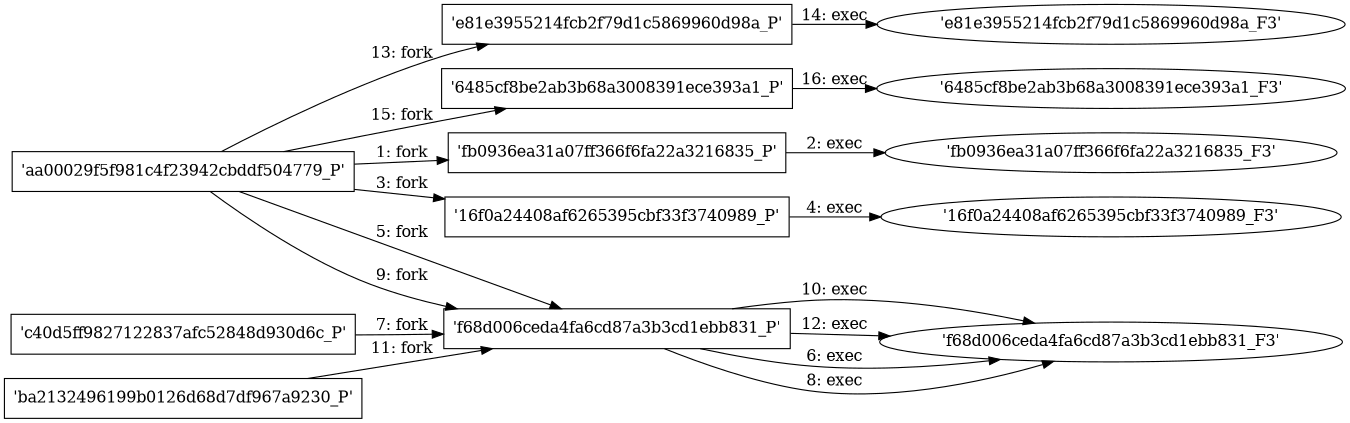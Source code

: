 digraph "D:\Learning\Paper\apt\基于CTI的攻击预警\Dataset\攻击图\ASGfromALLCTI\MITRE ATT&CK APT 29 evaluation proves Microsoft Threat Protection provides deeper end to end view of advanced threats.dot" {
rankdir="LR"
size="9"
fixedsize="false"
splines="true"
nodesep=0.3
ranksep=0
fontsize=10
overlap="scalexy"
engine= "neato"
	"'aa00029f5f981c4f23942cbddf504779_P'" [node_type=Process shape=box]
	"'fb0936ea31a07ff366f6fa22a3216835_P'" [node_type=Process shape=box]
	"'aa00029f5f981c4f23942cbddf504779_P'" -> "'fb0936ea31a07ff366f6fa22a3216835_P'" [label="1: fork"]
	"'fb0936ea31a07ff366f6fa22a3216835_P'" [node_type=Process shape=box]
	"'fb0936ea31a07ff366f6fa22a3216835_F3'" [node_type=File shape=ellipse]
	"'fb0936ea31a07ff366f6fa22a3216835_P'" -> "'fb0936ea31a07ff366f6fa22a3216835_F3'" [label="2: exec"]
	"'aa00029f5f981c4f23942cbddf504779_P'" [node_type=Process shape=box]
	"'16f0a24408af6265395cbf33f3740989_P'" [node_type=Process shape=box]
	"'aa00029f5f981c4f23942cbddf504779_P'" -> "'16f0a24408af6265395cbf33f3740989_P'" [label="3: fork"]
	"'16f0a24408af6265395cbf33f3740989_P'" [node_type=Process shape=box]
	"'16f0a24408af6265395cbf33f3740989_F3'" [node_type=File shape=ellipse]
	"'16f0a24408af6265395cbf33f3740989_P'" -> "'16f0a24408af6265395cbf33f3740989_F3'" [label="4: exec"]
	"'aa00029f5f981c4f23942cbddf504779_P'" [node_type=Process shape=box]
	"'f68d006ceda4fa6cd87a3b3cd1ebb831_P'" [node_type=Process shape=box]
	"'aa00029f5f981c4f23942cbddf504779_P'" -> "'f68d006ceda4fa6cd87a3b3cd1ebb831_P'" [label="5: fork"]
	"'f68d006ceda4fa6cd87a3b3cd1ebb831_P'" [node_type=Process shape=box]
	"'f68d006ceda4fa6cd87a3b3cd1ebb831_F3'" [node_type=File shape=ellipse]
	"'f68d006ceda4fa6cd87a3b3cd1ebb831_P'" -> "'f68d006ceda4fa6cd87a3b3cd1ebb831_F3'" [label="6: exec"]
	"'c40d5ff9827122837afc52848d930d6c_P'" [node_type=Process shape=box]
	"'f68d006ceda4fa6cd87a3b3cd1ebb831_P'" [node_type=Process shape=box]
	"'c40d5ff9827122837afc52848d930d6c_P'" -> "'f68d006ceda4fa6cd87a3b3cd1ebb831_P'" [label="7: fork"]
	"'f68d006ceda4fa6cd87a3b3cd1ebb831_P'" [node_type=Process shape=box]
	"'f68d006ceda4fa6cd87a3b3cd1ebb831_F3'" [node_type=File shape=ellipse]
	"'f68d006ceda4fa6cd87a3b3cd1ebb831_P'" -> "'f68d006ceda4fa6cd87a3b3cd1ebb831_F3'" [label="8: exec"]
	"'aa00029f5f981c4f23942cbddf504779_P'" [node_type=Process shape=box]
	"'f68d006ceda4fa6cd87a3b3cd1ebb831_P'" [node_type=Process shape=box]
	"'aa00029f5f981c4f23942cbddf504779_P'" -> "'f68d006ceda4fa6cd87a3b3cd1ebb831_P'" [label="9: fork"]
	"'f68d006ceda4fa6cd87a3b3cd1ebb831_P'" [node_type=Process shape=box]
	"'f68d006ceda4fa6cd87a3b3cd1ebb831_F3'" [node_type=File shape=ellipse]
	"'f68d006ceda4fa6cd87a3b3cd1ebb831_P'" -> "'f68d006ceda4fa6cd87a3b3cd1ebb831_F3'" [label="10: exec"]
	"'ba2132496199b0126d68d7df967a9230_P'" [node_type=Process shape=box]
	"'f68d006ceda4fa6cd87a3b3cd1ebb831_P'" [node_type=Process shape=box]
	"'ba2132496199b0126d68d7df967a9230_P'" -> "'f68d006ceda4fa6cd87a3b3cd1ebb831_P'" [label="11: fork"]
	"'f68d006ceda4fa6cd87a3b3cd1ebb831_P'" [node_type=Process shape=box]
	"'f68d006ceda4fa6cd87a3b3cd1ebb831_F3'" [node_type=File shape=ellipse]
	"'f68d006ceda4fa6cd87a3b3cd1ebb831_P'" -> "'f68d006ceda4fa6cd87a3b3cd1ebb831_F3'" [label="12: exec"]
	"'aa00029f5f981c4f23942cbddf504779_P'" [node_type=Process shape=box]
	"'e81e3955214fcb2f79d1c5869960d98a_P'" [node_type=Process shape=box]
	"'aa00029f5f981c4f23942cbddf504779_P'" -> "'e81e3955214fcb2f79d1c5869960d98a_P'" [label="13: fork"]
	"'e81e3955214fcb2f79d1c5869960d98a_P'" [node_type=Process shape=box]
	"'e81e3955214fcb2f79d1c5869960d98a_F3'" [node_type=File shape=ellipse]
	"'e81e3955214fcb2f79d1c5869960d98a_P'" -> "'e81e3955214fcb2f79d1c5869960d98a_F3'" [label="14: exec"]
	"'aa00029f5f981c4f23942cbddf504779_P'" [node_type=Process shape=box]
	"'6485cf8be2ab3b68a3008391ece393a1_P'" [node_type=Process shape=box]
	"'aa00029f5f981c4f23942cbddf504779_P'" -> "'6485cf8be2ab3b68a3008391ece393a1_P'" [label="15: fork"]
	"'6485cf8be2ab3b68a3008391ece393a1_P'" [node_type=Process shape=box]
	"'6485cf8be2ab3b68a3008391ece393a1_F3'" [node_type=File shape=ellipse]
	"'6485cf8be2ab3b68a3008391ece393a1_P'" -> "'6485cf8be2ab3b68a3008391ece393a1_F3'" [label="16: exec"]
}
